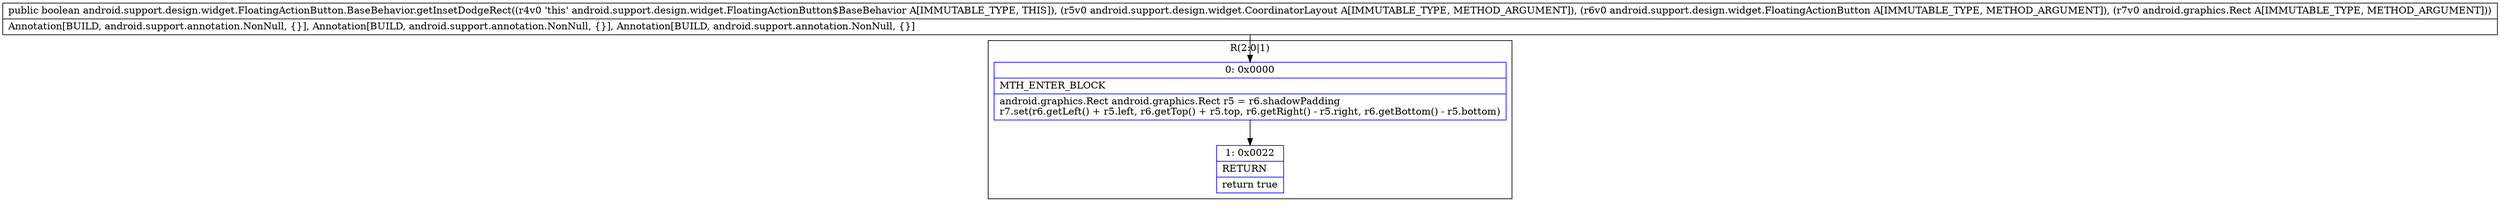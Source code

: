 digraph "CFG forandroid.support.design.widget.FloatingActionButton.BaseBehavior.getInsetDodgeRect(Landroid\/support\/design\/widget\/CoordinatorLayout;Landroid\/support\/design\/widget\/FloatingActionButton;Landroid\/graphics\/Rect;)Z" {
subgraph cluster_Region_1896668793 {
label = "R(2:0|1)";
node [shape=record,color=blue];
Node_0 [shape=record,label="{0\:\ 0x0000|MTH_ENTER_BLOCK\l|android.graphics.Rect android.graphics.Rect r5 = r6.shadowPadding\lr7.set(r6.getLeft() + r5.left, r6.getTop() + r5.top, r6.getRight() \- r5.right, r6.getBottom() \- r5.bottom)\l}"];
Node_1 [shape=record,label="{1\:\ 0x0022|RETURN\l|return true\l}"];
}
MethodNode[shape=record,label="{public boolean android.support.design.widget.FloatingActionButton.BaseBehavior.getInsetDodgeRect((r4v0 'this' android.support.design.widget.FloatingActionButton$BaseBehavior A[IMMUTABLE_TYPE, THIS]), (r5v0 android.support.design.widget.CoordinatorLayout A[IMMUTABLE_TYPE, METHOD_ARGUMENT]), (r6v0 android.support.design.widget.FloatingActionButton A[IMMUTABLE_TYPE, METHOD_ARGUMENT]), (r7v0 android.graphics.Rect A[IMMUTABLE_TYPE, METHOD_ARGUMENT]))  | Annotation[BUILD, android.support.annotation.NonNull, \{\}], Annotation[BUILD, android.support.annotation.NonNull, \{\}], Annotation[BUILD, android.support.annotation.NonNull, \{\}]\l}"];
MethodNode -> Node_0;
Node_0 -> Node_1;
}

